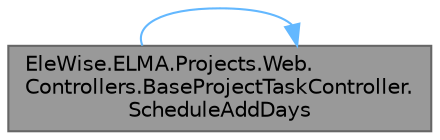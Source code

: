 digraph "EleWise.ELMA.Projects.Web.Controllers.BaseProjectTaskController.ScheduleAddDays"
{
 // LATEX_PDF_SIZE
  bgcolor="transparent";
  edge [fontname=Helvetica,fontsize=10,labelfontname=Helvetica,labelfontsize=10];
  node [fontname=Helvetica,fontsize=10,shape=box,height=0.2,width=0.4];
  rankdir="LR";
  Node1 [id="Node000001",label="EleWise.ELMA.Projects.Web.\lControllers.BaseProjectTaskController.\lScheduleAddDays",height=0.2,width=0.4,color="gray40", fillcolor="grey60", style="filled", fontcolor="black",tooltip="Прибавляет указанное количество дней к указаной дате, учитывая рабочие дни."];
  Node1 -> Node1 [id="edge1_Node000001_Node000001",color="steelblue1",style="solid",tooltip=" "];
}
